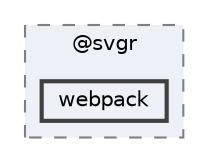 digraph "pkiclassroomrescheduler/src/main/frontend/node_modules/@svgr/webpack"
{
 // LATEX_PDF_SIZE
  bgcolor="transparent";
  edge [fontname=Helvetica,fontsize=10,labelfontname=Helvetica,labelfontsize=10];
  node [fontname=Helvetica,fontsize=10,shape=box,height=0.2,width=0.4];
  compound=true
  subgraph clusterdir_06862fe7250a28ee77dbb11ecfd0ee1a {
    graph [ bgcolor="#edf0f7", pencolor="grey50", label="@svgr", fontname=Helvetica,fontsize=10 style="filled,dashed", URL="dir_06862fe7250a28ee77dbb11ecfd0ee1a.html",tooltip=""]
  dir_3a161a6e47e2012d658c230ac4f78395 [label="webpack", fillcolor="#edf0f7", color="grey25", style="filled,bold", URL="dir_3a161a6e47e2012d658c230ac4f78395.html",tooltip=""];
  }
}
